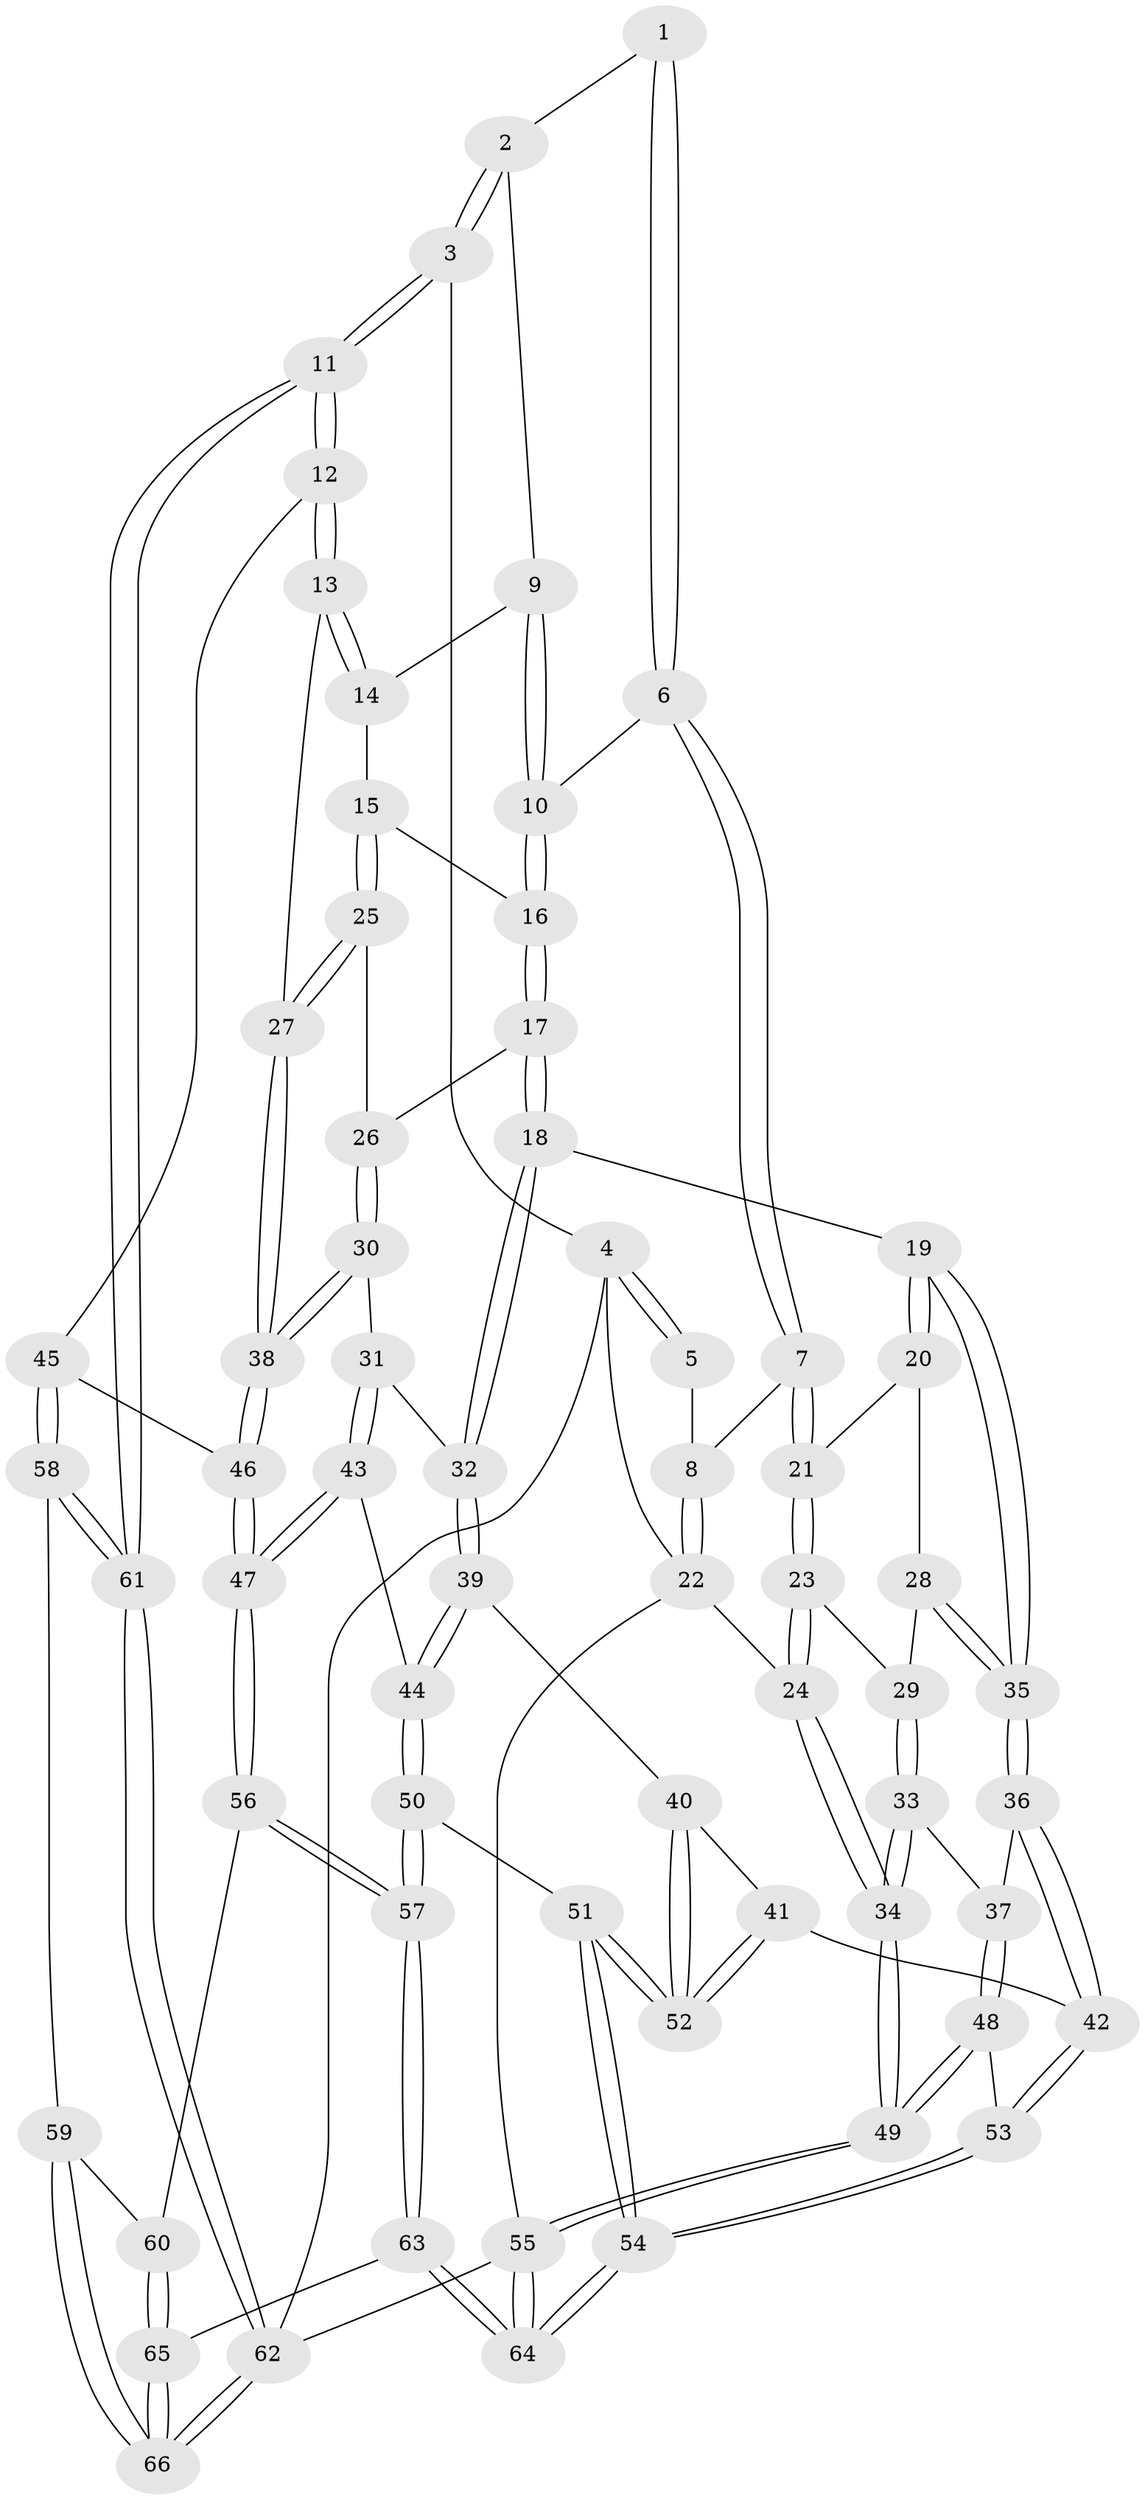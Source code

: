// Generated by graph-tools (version 1.1) at 2025/27/03/09/25 03:27:04]
// undirected, 66 vertices, 162 edges
graph export_dot {
graph [start="1"]
  node [color=gray90,style=filled];
  1 [pos="+0.8289995942280085+0.09497513372758348"];
  2 [pos="+0.9219952947234654+0.12372220706666175"];
  3 [pos="+1+0"];
  4 [pos="+1+0"];
  5 [pos="+0.5017152099586603+0"];
  6 [pos="+0.4071731655930491+0.12738006455747874"];
  7 [pos="+0.28357279761976845+0.033862667004224266"];
  8 [pos="+0.2822893485666685+0.03138407998197917"];
  9 [pos="+0.8267163654712595+0.24965943294318158"];
  10 [pos="+0.49435791236906607+0.19965819043321376"];
  11 [pos="+1+0.5461261640261934"];
  12 [pos="+1+0.5374089279467091"];
  13 [pos="+1+0.5252464789631778"];
  14 [pos="+0.8271549433710483+0.25207653857651363"];
  15 [pos="+0.7357207945859053+0.4255720309326849"];
  16 [pos="+0.5625202436332724+0.3609025054337383"];
  17 [pos="+0.5574825532667315+0.5101479820543461"];
  18 [pos="+0.4978955648996995+0.5658706607184085"];
  19 [pos="+0.4446805317714694+0.5579783108098184"];
  20 [pos="+0.27574620419889756+0.2802071699699409"];
  21 [pos="+0.27264915363323833+0.24562081364958852"];
  22 [pos="+0+0"];
  23 [pos="+0.07076281067756757+0.4900740155531024"];
  24 [pos="+0+0.5788212451877932"];
  25 [pos="+0.7680977122144115+0.5284083396221095"];
  26 [pos="+0.6011336456510329+0.5253264003195622"];
  27 [pos="+0.7873662035866594+0.5452544498896963"];
  28 [pos="+0.23351489301999734+0.5192712958107311"];
  29 [pos="+0.20338021133137063+0.5357636774323074"];
  30 [pos="+0.6615191308844399+0.6730700301892057"];
  31 [pos="+0.5929032100765385+0.6753992142948392"];
  32 [pos="+0.5125225704777604+0.6202658902307239"];
  33 [pos="+0.09606508497631888+0.6410140888860859"];
  34 [pos="+0+0.6754011017160572"];
  35 [pos="+0.319095175731395+0.6306179298034024"];
  36 [pos="+0.3122736428036413+0.6752862857473686"];
  37 [pos="+0.19336864211121366+0.693666167224489"];
  38 [pos="+0.7226627422424677+0.6929109225478407"];
  39 [pos="+0.4792814051560987+0.6965124876980245"];
  40 [pos="+0.4725357098653812+0.7020905733694697"];
  41 [pos="+0.3213583667036116+0.68855478309142"];
  42 [pos="+0.3173962333507274+0.6867245197676956"];
  43 [pos="+0.5624915126226293+0.7622818618116721"];
  44 [pos="+0.560324464501809+0.7657525611647944"];
  45 [pos="+0.865287230916396+0.7474121768535918"];
  46 [pos="+0.7254337967178042+0.7027925695358692"];
  47 [pos="+0.7203446450739729+0.7194920559927678"];
  48 [pos="+0.17445409529191963+0.8285728070855524"];
  49 [pos="+0+0.7808793871597809"];
  50 [pos="+0.5575142906678772+0.8249851801133823"];
  51 [pos="+0.44890961952358316+0.8227794675621611"];
  52 [pos="+0.4456101209989387+0.8088663983012405"];
  53 [pos="+0.26807035236089105+0.8932103199618214"];
  54 [pos="+0.3133393450790742+0.9887884546734128"];
  55 [pos="+0+1"];
  56 [pos="+0.6950199754135641+0.8551351906578529"];
  57 [pos="+0.614902900496564+0.8754973413362992"];
  58 [pos="+0.8883159788902502+0.8481120396487585"];
  59 [pos="+0.8610917171765411+0.885465624739666"];
  60 [pos="+0.7271313921306725+0.8778393093847503"];
  61 [pos="+1+0.7959448485742604"];
  62 [pos="+1+1"];
  63 [pos="+0.4443136904093985+1"];
  64 [pos="+0.32039192360718544+1"];
  65 [pos="+0.7488979617297369+1"];
  66 [pos="+1+1"];
  1 -- 2;
  1 -- 6;
  1 -- 6;
  2 -- 3;
  2 -- 3;
  2 -- 9;
  3 -- 4;
  3 -- 11;
  3 -- 11;
  4 -- 5;
  4 -- 5;
  4 -- 22;
  4 -- 62;
  5 -- 8;
  6 -- 7;
  6 -- 7;
  6 -- 10;
  7 -- 8;
  7 -- 21;
  7 -- 21;
  8 -- 22;
  8 -- 22;
  9 -- 10;
  9 -- 10;
  9 -- 14;
  10 -- 16;
  10 -- 16;
  11 -- 12;
  11 -- 12;
  11 -- 61;
  11 -- 61;
  12 -- 13;
  12 -- 13;
  12 -- 45;
  13 -- 14;
  13 -- 14;
  13 -- 27;
  14 -- 15;
  15 -- 16;
  15 -- 25;
  15 -- 25;
  16 -- 17;
  16 -- 17;
  17 -- 18;
  17 -- 18;
  17 -- 26;
  18 -- 19;
  18 -- 32;
  18 -- 32;
  19 -- 20;
  19 -- 20;
  19 -- 35;
  19 -- 35;
  20 -- 21;
  20 -- 28;
  21 -- 23;
  21 -- 23;
  22 -- 24;
  22 -- 55;
  23 -- 24;
  23 -- 24;
  23 -- 29;
  24 -- 34;
  24 -- 34;
  25 -- 26;
  25 -- 27;
  25 -- 27;
  26 -- 30;
  26 -- 30;
  27 -- 38;
  27 -- 38;
  28 -- 29;
  28 -- 35;
  28 -- 35;
  29 -- 33;
  29 -- 33;
  30 -- 31;
  30 -- 38;
  30 -- 38;
  31 -- 32;
  31 -- 43;
  31 -- 43;
  32 -- 39;
  32 -- 39;
  33 -- 34;
  33 -- 34;
  33 -- 37;
  34 -- 49;
  34 -- 49;
  35 -- 36;
  35 -- 36;
  36 -- 37;
  36 -- 42;
  36 -- 42;
  37 -- 48;
  37 -- 48;
  38 -- 46;
  38 -- 46;
  39 -- 40;
  39 -- 44;
  39 -- 44;
  40 -- 41;
  40 -- 52;
  40 -- 52;
  41 -- 42;
  41 -- 52;
  41 -- 52;
  42 -- 53;
  42 -- 53;
  43 -- 44;
  43 -- 47;
  43 -- 47;
  44 -- 50;
  44 -- 50;
  45 -- 46;
  45 -- 58;
  45 -- 58;
  46 -- 47;
  46 -- 47;
  47 -- 56;
  47 -- 56;
  48 -- 49;
  48 -- 49;
  48 -- 53;
  49 -- 55;
  49 -- 55;
  50 -- 51;
  50 -- 57;
  50 -- 57;
  51 -- 52;
  51 -- 52;
  51 -- 54;
  51 -- 54;
  53 -- 54;
  53 -- 54;
  54 -- 64;
  54 -- 64;
  55 -- 64;
  55 -- 64;
  55 -- 62;
  56 -- 57;
  56 -- 57;
  56 -- 60;
  57 -- 63;
  57 -- 63;
  58 -- 59;
  58 -- 61;
  58 -- 61;
  59 -- 60;
  59 -- 66;
  59 -- 66;
  60 -- 65;
  60 -- 65;
  61 -- 62;
  61 -- 62;
  62 -- 66;
  62 -- 66;
  63 -- 64;
  63 -- 64;
  63 -- 65;
  65 -- 66;
  65 -- 66;
}
